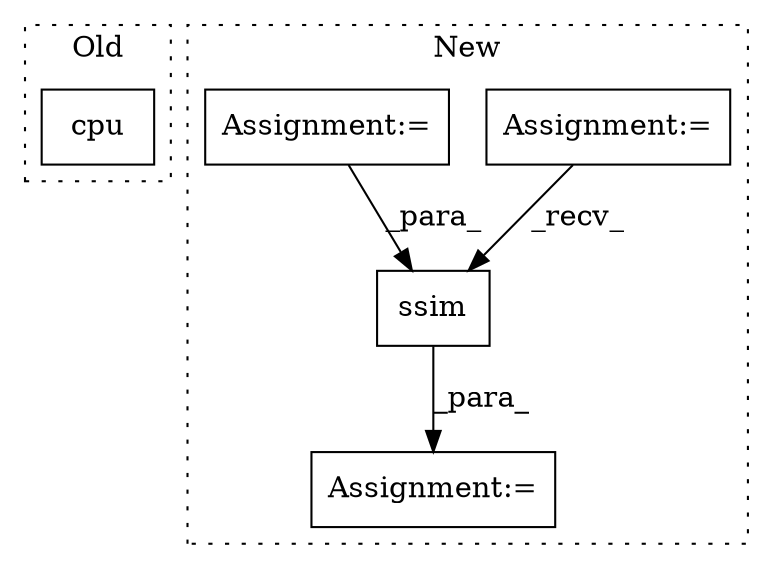 digraph G {
subgraph cluster0 {
1 [label="cpu" a="32" s="2424" l="5" shape="box"];
label = "Old";
style="dotted";
}
subgraph cluster1 {
2 [label="ssim" a="32" s="2408,2423" l="5,1" shape="box"];
3 [label="Assignment:=" a="7" s="485" l="12" shape="box"];
4 [label="Assignment:=" a="7" s="2394" l="1" shape="box"];
5 [label="Assignment:=" a="7" s="2271" l="1" shape="box"];
label = "New";
style="dotted";
}
2 -> 4 [label="_para_"];
3 -> 2 [label="_recv_"];
5 -> 2 [label="_para_"];
}